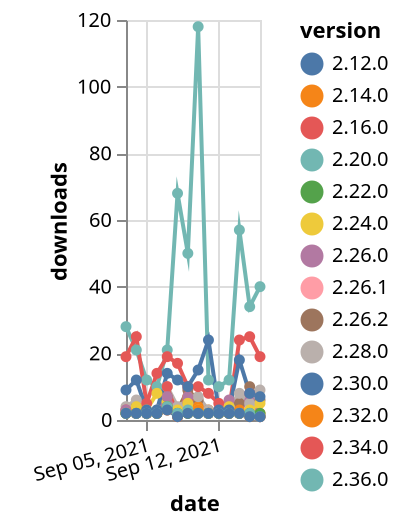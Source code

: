 {"$schema": "https://vega.github.io/schema/vega-lite/v5.json", "description": "A simple bar chart with embedded data.", "data": {"values": [{"date": "2021-09-03", "total": 9620, "delta": 3, "version": "2.26.2"}, {"date": "2021-09-04", "total": 9624, "delta": 4, "version": "2.26.2"}, {"date": "2021-09-05", "total": 9626, "delta": 2, "version": "2.26.2"}, {"date": "2021-09-06", "total": 9628, "delta": 2, "version": "2.26.2"}, {"date": "2021-09-07", "total": 9635, "delta": 7, "version": "2.26.2"}, {"date": "2021-09-08", "total": 9638, "delta": 3, "version": "2.26.2"}, {"date": "2021-09-09", "total": 9647, "delta": 9, "version": "2.26.2"}, {"date": "2021-09-10", "total": 9653, "delta": 6, "version": "2.26.2"}, {"date": "2021-09-11", "total": 9655, "delta": 2, "version": "2.26.2"}, {"date": "2021-09-12", "total": 9657, "delta": 2, "version": "2.26.2"}, {"date": "2021-09-13", "total": 9659, "delta": 2, "version": "2.26.2"}, {"date": "2021-09-14", "total": 9664, "delta": 5, "version": "2.26.2"}, {"date": "2021-09-15", "total": 9674, "delta": 10, "version": "2.26.2"}, {"date": "2021-09-16", "total": 9680, "delta": 6, "version": "2.26.2"}, {"date": "2021-09-03", "total": 1933, "delta": 28, "version": "2.36.0"}, {"date": "2021-09-04", "total": 1954, "delta": 21, "version": "2.36.0"}, {"date": "2021-09-05", "total": 1966, "delta": 12, "version": "2.36.0"}, {"date": "2021-09-06", "total": 1976, "delta": 10, "version": "2.36.0"}, {"date": "2021-09-07", "total": 1997, "delta": 21, "version": "2.36.0"}, {"date": "2021-09-08", "total": 2065, "delta": 68, "version": "2.36.0"}, {"date": "2021-09-09", "total": 2115, "delta": 50, "version": "2.36.0"}, {"date": "2021-09-10", "total": 2233, "delta": 118, "version": "2.36.0"}, {"date": "2021-09-11", "total": 2245, "delta": 12, "version": "2.36.0"}, {"date": "2021-09-12", "total": 2255, "delta": 10, "version": "2.36.0"}, {"date": "2021-09-13", "total": 2267, "delta": 12, "version": "2.36.0"}, {"date": "2021-09-14", "total": 2324, "delta": 57, "version": "2.36.0"}, {"date": "2021-09-15", "total": 2358, "delta": 34, "version": "2.36.0"}, {"date": "2021-09-16", "total": 2398, "delta": 40, "version": "2.36.0"}, {"date": "2021-09-03", "total": 2177, "delta": 2, "version": "2.26.1"}, {"date": "2021-09-04", "total": 2179, "delta": 2, "version": "2.26.1"}, {"date": "2021-09-05", "total": 2181, "delta": 2, "version": "2.26.1"}, {"date": "2021-09-06", "total": 2183, "delta": 2, "version": "2.26.1"}, {"date": "2021-09-07", "total": 2186, "delta": 3, "version": "2.26.1"}, {"date": "2021-09-08", "total": 2188, "delta": 2, "version": "2.26.1"}, {"date": "2021-09-09", "total": 2191, "delta": 3, "version": "2.26.1"}, {"date": "2021-09-10", "total": 2193, "delta": 2, "version": "2.26.1"}, {"date": "2021-09-11", "total": 2195, "delta": 2, "version": "2.26.1"}, {"date": "2021-09-12", "total": 2197, "delta": 2, "version": "2.26.1"}, {"date": "2021-09-13", "total": 2199, "delta": 2, "version": "2.26.1"}, {"date": "2021-09-14", "total": 2201, "delta": 2, "version": "2.26.1"}, {"date": "2021-09-15", "total": 2203, "delta": 2, "version": "2.26.1"}, {"date": "2021-09-16", "total": 2204, "delta": 1, "version": "2.26.1"}, {"date": "2021-09-03", "total": 3397, "delta": 2, "version": "2.32.0"}, {"date": "2021-09-04", "total": 3400, "delta": 3, "version": "2.32.0"}, {"date": "2021-09-05", "total": 3402, "delta": 2, "version": "2.32.0"}, {"date": "2021-09-06", "total": 3404, "delta": 2, "version": "2.32.0"}, {"date": "2021-09-07", "total": 3407, "delta": 3, "version": "2.32.0"}, {"date": "2021-09-08", "total": 3409, "delta": 2, "version": "2.32.0"}, {"date": "2021-09-09", "total": 3416, "delta": 7, "version": "2.32.0"}, {"date": "2021-09-10", "total": 3420, "delta": 4, "version": "2.32.0"}, {"date": "2021-09-11", "total": 3423, "delta": 3, "version": "2.32.0"}, {"date": "2021-09-12", "total": 3426, "delta": 3, "version": "2.32.0"}, {"date": "2021-09-13", "total": 3428, "delta": 2, "version": "2.32.0"}, {"date": "2021-09-14", "total": 3431, "delta": 3, "version": "2.32.0"}, {"date": "2021-09-15", "total": 3433, "delta": 2, "version": "2.32.0"}, {"date": "2021-09-16", "total": 3435, "delta": 2, "version": "2.32.0"}, {"date": "2021-09-03", "total": 7415, "delta": 4, "version": "2.28.0"}, {"date": "2021-09-04", "total": 7421, "delta": 6, "version": "2.28.0"}, {"date": "2021-09-05", "total": 7423, "delta": 2, "version": "2.28.0"}, {"date": "2021-09-06", "total": 7426, "delta": 3, "version": "2.28.0"}, {"date": "2021-09-07", "total": 7436, "delta": 10, "version": "2.28.0"}, {"date": "2021-09-08", "total": 7440, "delta": 4, "version": "2.28.0"}, {"date": "2021-09-09", "total": 7446, "delta": 6, "version": "2.28.0"}, {"date": "2021-09-10", "total": 7453, "delta": 7, "version": "2.28.0"}, {"date": "2021-09-11", "total": 7456, "delta": 3, "version": "2.28.0"}, {"date": "2021-09-12", "total": 7458, "delta": 2, "version": "2.28.0"}, {"date": "2021-09-13", "total": 7462, "delta": 4, "version": "2.28.0"}, {"date": "2021-09-14", "total": 7470, "delta": 8, "version": "2.28.0"}, {"date": "2021-09-15", "total": 7475, "delta": 5, "version": "2.28.0"}, {"date": "2021-09-16", "total": 7484, "delta": 9, "version": "2.28.0"}, {"date": "2021-09-03", "total": 10507, "delta": 3, "version": "2.16.0"}, {"date": "2021-09-04", "total": 10509, "delta": 2, "version": "2.16.0"}, {"date": "2021-09-05", "total": 10511, "delta": 2, "version": "2.16.0"}, {"date": "2021-09-06", "total": 10513, "delta": 2, "version": "2.16.0"}, {"date": "2021-09-07", "total": 10523, "delta": 10, "version": "2.16.0"}, {"date": "2021-09-08", "total": 10524, "delta": 1, "version": "2.16.0"}, {"date": "2021-09-09", "total": 10530, "delta": 6, "version": "2.16.0"}, {"date": "2021-09-10", "total": 10532, "delta": 2, "version": "2.16.0"}, {"date": "2021-09-11", "total": 10534, "delta": 2, "version": "2.16.0"}, {"date": "2021-09-12", "total": 10536, "delta": 2, "version": "2.16.0"}, {"date": "2021-09-13", "total": 10538, "delta": 2, "version": "2.16.0"}, {"date": "2021-09-14", "total": 10540, "delta": 2, "version": "2.16.0"}, {"date": "2021-09-15", "total": 10542, "delta": 2, "version": "2.16.0"}, {"date": "2021-09-16", "total": 10543, "delta": 1, "version": "2.16.0"}, {"date": "2021-09-03", "total": 3569, "delta": 3, "version": "2.26.0"}, {"date": "2021-09-04", "total": 3571, "delta": 2, "version": "2.26.0"}, {"date": "2021-09-05", "total": 3573, "delta": 2, "version": "2.26.0"}, {"date": "2021-09-06", "total": 3575, "delta": 2, "version": "2.26.0"}, {"date": "2021-09-07", "total": 3582, "delta": 7, "version": "2.26.0"}, {"date": "2021-09-08", "total": 3584, "delta": 2, "version": "2.26.0"}, {"date": "2021-09-09", "total": 3591, "delta": 7, "version": "2.26.0"}, {"date": "2021-09-10", "total": 3593, "delta": 2, "version": "2.26.0"}, {"date": "2021-09-11", "total": 3595, "delta": 2, "version": "2.26.0"}, {"date": "2021-09-12", "total": 3598, "delta": 3, "version": "2.26.0"}, {"date": "2021-09-13", "total": 3604, "delta": 6, "version": "2.26.0"}, {"date": "2021-09-14", "total": 3606, "delta": 2, "version": "2.26.0"}, {"date": "2021-09-15", "total": 3614, "delta": 8, "version": "2.26.0"}, {"date": "2021-09-16", "total": 3615, "delta": 1, "version": "2.26.0"}, {"date": "2021-09-03", "total": 6720, "delta": 19, "version": "2.34.0"}, {"date": "2021-09-04", "total": 6745, "delta": 25, "version": "2.34.0"}, {"date": "2021-09-05", "total": 6750, "delta": 5, "version": "2.34.0"}, {"date": "2021-09-06", "total": 6764, "delta": 14, "version": "2.34.0"}, {"date": "2021-09-07", "total": 6783, "delta": 19, "version": "2.34.0"}, {"date": "2021-09-08", "total": 6800, "delta": 17, "version": "2.34.0"}, {"date": "2021-09-09", "total": 6810, "delta": 10, "version": "2.34.0"}, {"date": "2021-09-10", "total": 6820, "delta": 10, "version": "2.34.0"}, {"date": "2021-09-11", "total": 6828, "delta": 8, "version": "2.34.0"}, {"date": "2021-09-12", "total": 6833, "delta": 5, "version": "2.34.0"}, {"date": "2021-09-13", "total": 6836, "delta": 3, "version": "2.34.0"}, {"date": "2021-09-14", "total": 6860, "delta": 24, "version": "2.34.0"}, {"date": "2021-09-15", "total": 6885, "delta": 25, "version": "2.34.0"}, {"date": "2021-09-16", "total": 6904, "delta": 19, "version": "2.34.0"}, {"date": "2021-09-03", "total": 5958, "delta": 2, "version": "2.24.0"}, {"date": "2021-09-04", "total": 5962, "delta": 4, "version": "2.24.0"}, {"date": "2021-09-05", "total": 5965, "delta": 3, "version": "2.24.0"}, {"date": "2021-09-06", "total": 5973, "delta": 8, "version": "2.24.0"}, {"date": "2021-09-07", "total": 5977, "delta": 4, "version": "2.24.0"}, {"date": "2021-09-08", "total": 5980, "delta": 3, "version": "2.24.0"}, {"date": "2021-09-09", "total": 5985, "delta": 5, "version": "2.24.0"}, {"date": "2021-09-10", "total": 5988, "delta": 3, "version": "2.24.0"}, {"date": "2021-09-11", "total": 5990, "delta": 2, "version": "2.24.0"}, {"date": "2021-09-12", "total": 5992, "delta": 2, "version": "2.24.0"}, {"date": "2021-09-13", "total": 5996, "delta": 4, "version": "2.24.0"}, {"date": "2021-09-14", "total": 5998, "delta": 2, "version": "2.24.0"}, {"date": "2021-09-15", "total": 6001, "delta": 3, "version": "2.24.0"}, {"date": "2021-09-16", "total": 6006, "delta": 5, "version": "2.24.0"}, {"date": "2021-09-03", "total": 4639, "delta": 2, "version": "2.14.0"}, {"date": "2021-09-04", "total": 4641, "delta": 2, "version": "2.14.0"}, {"date": "2021-09-05", "total": 4643, "delta": 2, "version": "2.14.0"}, {"date": "2021-09-06", "total": 4645, "delta": 2, "version": "2.14.0"}, {"date": "2021-09-07", "total": 4649, "delta": 4, "version": "2.14.0"}, {"date": "2021-09-08", "total": 4650, "delta": 1, "version": "2.14.0"}, {"date": "2021-09-09", "total": 4652, "delta": 2, "version": "2.14.0"}, {"date": "2021-09-10", "total": 4655, "delta": 3, "version": "2.14.0"}, {"date": "2021-09-11", "total": 4657, "delta": 2, "version": "2.14.0"}, {"date": "2021-09-12", "total": 4659, "delta": 2, "version": "2.14.0"}, {"date": "2021-09-13", "total": 4661, "delta": 2, "version": "2.14.0"}, {"date": "2021-09-14", "total": 4663, "delta": 2, "version": "2.14.0"}, {"date": "2021-09-15", "total": 4664, "delta": 1, "version": "2.14.0"}, {"date": "2021-09-16", "total": 4665, "delta": 1, "version": "2.14.0"}, {"date": "2021-09-03", "total": 7413, "delta": 2, "version": "2.22.0"}, {"date": "2021-09-04", "total": 7415, "delta": 2, "version": "2.22.0"}, {"date": "2021-09-05", "total": 7417, "delta": 2, "version": "2.22.0"}, {"date": "2021-09-06", "total": 7419, "delta": 2, "version": "2.22.0"}, {"date": "2021-09-07", "total": 7423, "delta": 4, "version": "2.22.0"}, {"date": "2021-09-08", "total": 7425, "delta": 2, "version": "2.22.0"}, {"date": "2021-09-09", "total": 7427, "delta": 2, "version": "2.22.0"}, {"date": "2021-09-10", "total": 7429, "delta": 2, "version": "2.22.0"}, {"date": "2021-09-11", "total": 7431, "delta": 2, "version": "2.22.0"}, {"date": "2021-09-12", "total": 7433, "delta": 2, "version": "2.22.0"}, {"date": "2021-09-13", "total": 7435, "delta": 2, "version": "2.22.0"}, {"date": "2021-09-14", "total": 7437, "delta": 2, "version": "2.22.0"}, {"date": "2021-09-15", "total": 7439, "delta": 2, "version": "2.22.0"}, {"date": "2021-09-16", "total": 7441, "delta": 2, "version": "2.22.0"}, {"date": "2021-09-03", "total": 8351, "delta": 9, "version": "2.30.0"}, {"date": "2021-09-04", "total": 8363, "delta": 12, "version": "2.30.0"}, {"date": "2021-09-05", "total": 8366, "delta": 3, "version": "2.30.0"}, {"date": "2021-09-06", "total": 8369, "delta": 3, "version": "2.30.0"}, {"date": "2021-09-07", "total": 8383, "delta": 14, "version": "2.30.0"}, {"date": "2021-09-08", "total": 8395, "delta": 12, "version": "2.30.0"}, {"date": "2021-09-09", "total": 8405, "delta": 10, "version": "2.30.0"}, {"date": "2021-09-10", "total": 8420, "delta": 15, "version": "2.30.0"}, {"date": "2021-09-11", "total": 8444, "delta": 24, "version": "2.30.0"}, {"date": "2021-09-12", "total": 8447, "delta": 3, "version": "2.30.0"}, {"date": "2021-09-13", "total": 8450, "delta": 3, "version": "2.30.0"}, {"date": "2021-09-14", "total": 8468, "delta": 18, "version": "2.30.0"}, {"date": "2021-09-15", "total": 8476, "delta": 8, "version": "2.30.0"}, {"date": "2021-09-16", "total": 8483, "delta": 7, "version": "2.30.0"}, {"date": "2021-09-03", "total": 3616, "delta": 2, "version": "2.20.0"}, {"date": "2021-09-04", "total": 3618, "delta": 2, "version": "2.20.0"}, {"date": "2021-09-05", "total": 3620, "delta": 2, "version": "2.20.0"}, {"date": "2021-09-06", "total": 3622, "delta": 2, "version": "2.20.0"}, {"date": "2021-09-07", "total": 3626, "delta": 4, "version": "2.20.0"}, {"date": "2021-09-08", "total": 3628, "delta": 2, "version": "2.20.0"}, {"date": "2021-09-09", "total": 3631, "delta": 3, "version": "2.20.0"}, {"date": "2021-09-10", "total": 3633, "delta": 2, "version": "2.20.0"}, {"date": "2021-09-11", "total": 3635, "delta": 2, "version": "2.20.0"}, {"date": "2021-09-12", "total": 3637, "delta": 2, "version": "2.20.0"}, {"date": "2021-09-13", "total": 3639, "delta": 2, "version": "2.20.0"}, {"date": "2021-09-14", "total": 3641, "delta": 2, "version": "2.20.0"}, {"date": "2021-09-15", "total": 3643, "delta": 2, "version": "2.20.0"}, {"date": "2021-09-16", "total": 3644, "delta": 1, "version": "2.20.0"}, {"date": "2021-09-03", "total": 2589, "delta": 2, "version": "2.12.0"}, {"date": "2021-09-04", "total": 2591, "delta": 2, "version": "2.12.0"}, {"date": "2021-09-05", "total": 2593, "delta": 2, "version": "2.12.0"}, {"date": "2021-09-06", "total": 2595, "delta": 2, "version": "2.12.0"}, {"date": "2021-09-07", "total": 2598, "delta": 3, "version": "2.12.0"}, {"date": "2021-09-08", "total": 2599, "delta": 1, "version": "2.12.0"}, {"date": "2021-09-09", "total": 2601, "delta": 2, "version": "2.12.0"}, {"date": "2021-09-10", "total": 2603, "delta": 2, "version": "2.12.0"}, {"date": "2021-09-11", "total": 2605, "delta": 2, "version": "2.12.0"}, {"date": "2021-09-12", "total": 2607, "delta": 2, "version": "2.12.0"}, {"date": "2021-09-13", "total": 2609, "delta": 2, "version": "2.12.0"}, {"date": "2021-09-14", "total": 2611, "delta": 2, "version": "2.12.0"}, {"date": "2021-09-15", "total": 2612, "delta": 1, "version": "2.12.0"}, {"date": "2021-09-16", "total": 2613, "delta": 1, "version": "2.12.0"}]}, "width": "container", "mark": {"type": "line", "point": {"filled": true}}, "encoding": {"x": {"field": "date", "type": "temporal", "timeUnit": "yearmonthdate", "title": "date", "axis": {"labelAngle": -15}}, "y": {"field": "delta", "type": "quantitative", "title": "downloads"}, "color": {"field": "version", "type": "nominal"}, "tooltip": {"field": "delta"}}}